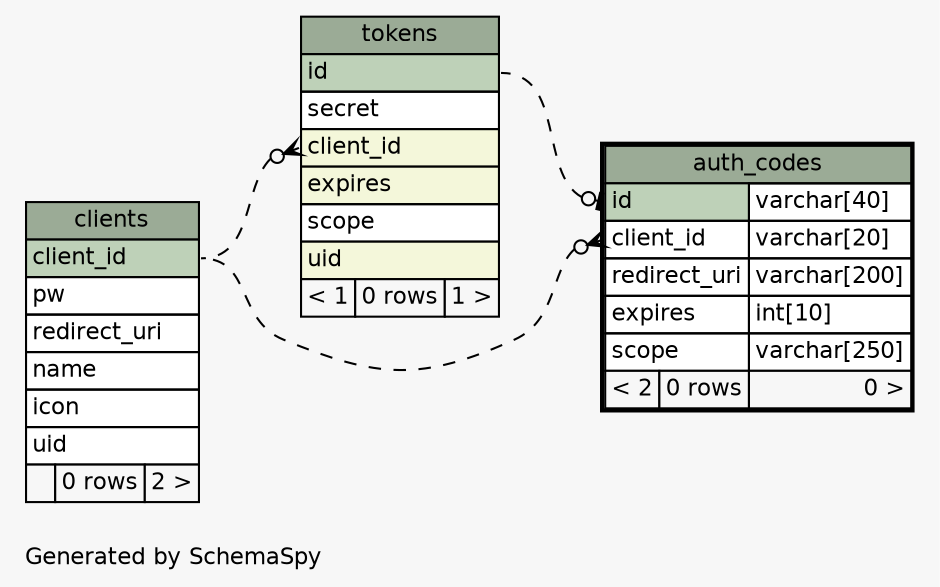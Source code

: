 // dot 2.26.3 on Linux 3.2.0-4-686-pae
// SchemaSpy rev 590
digraph "impliedTwoDegreesRelationshipsDiagram" {
  graph [
    rankdir="RL"
    bgcolor="#f7f7f7"
    label="\nGenerated by SchemaSpy"
    labeljust="l"
    nodesep="0.18"
    ranksep="0.46"
    fontname="Helvetica"
    fontsize="11"
  ];
  node [
    fontname="Helvetica"
    fontsize="11"
    shape="plaintext"
  ];
  edge [
    arrowsize="0.8"
  ];
  "auth_codes":"client_id":w -> "clients":"client_id":e [arrowhead=none dir=back arrowtail=crowodot style=dashed];
  "auth_codes":"id":w -> "tokens":"id":e [arrowhead=none dir=back arrowtail=teeodot style=dashed];
  "tokens":"client_id":w -> "clients":"client_id":e [arrowhead=none dir=back arrowtail=crowodot style=dashed];
  "auth_codes" [
    label=<
    <TABLE BORDER="2" CELLBORDER="1" CELLSPACING="0" BGCOLOR="#ffffff">
      <TR><TD COLSPAN="3" BGCOLOR="#9bab96" ALIGN="CENTER">auth_codes</TD></TR>
      <TR><TD PORT="id" COLSPAN="2" BGCOLOR="#bed1b8" ALIGN="LEFT">id</TD><TD PORT="id.type" ALIGN="LEFT">varchar[40]</TD></TR>
      <TR><TD PORT="client_id" COLSPAN="2" ALIGN="LEFT">client_id</TD><TD PORT="client_id.type" ALIGN="LEFT">varchar[20]</TD></TR>
      <TR><TD PORT="redirect_uri" COLSPAN="2" ALIGN="LEFT">redirect_uri</TD><TD PORT="redirect_uri.type" ALIGN="LEFT">varchar[200]</TD></TR>
      <TR><TD PORT="expires" COLSPAN="2" ALIGN="LEFT">expires</TD><TD PORT="expires.type" ALIGN="LEFT">int[10]</TD></TR>
      <TR><TD PORT="scope" COLSPAN="2" ALIGN="LEFT">scope</TD><TD PORT="scope.type" ALIGN="LEFT">varchar[250]</TD></TR>
      <TR><TD ALIGN="LEFT" BGCOLOR="#f7f7f7">&lt; 2</TD><TD ALIGN="RIGHT" BGCOLOR="#f7f7f7">0 rows</TD><TD ALIGN="RIGHT" BGCOLOR="#f7f7f7">0 &gt;</TD></TR>
    </TABLE>>
    URL="auth_codes.html"
    tooltip="auth_codes"
  ];
  "clients" [
    label=<
    <TABLE BORDER="0" CELLBORDER="1" CELLSPACING="0" BGCOLOR="#ffffff">
      <TR><TD COLSPAN="3" BGCOLOR="#9bab96" ALIGN="CENTER">clients</TD></TR>
      <TR><TD PORT="client_id" COLSPAN="3" BGCOLOR="#bed1b8" ALIGN="LEFT">client_id</TD></TR>
      <TR><TD PORT="pw" COLSPAN="3" ALIGN="LEFT">pw</TD></TR>
      <TR><TD PORT="redirect_uri" COLSPAN="3" ALIGN="LEFT">redirect_uri</TD></TR>
      <TR><TD PORT="name" COLSPAN="3" ALIGN="LEFT">name</TD></TR>
      <TR><TD PORT="icon" COLSPAN="3" ALIGN="LEFT">icon</TD></TR>
      <TR><TD PORT="uid" COLSPAN="3" ALIGN="LEFT">uid</TD></TR>
      <TR><TD ALIGN="LEFT" BGCOLOR="#f7f7f7">  </TD><TD ALIGN="RIGHT" BGCOLOR="#f7f7f7">0 rows</TD><TD ALIGN="RIGHT" BGCOLOR="#f7f7f7">2 &gt;</TD></TR>
    </TABLE>>
    URL="clients.html"
    tooltip="clients"
  ];
  "tokens" [
    label=<
    <TABLE BORDER="0" CELLBORDER="1" CELLSPACING="0" BGCOLOR="#ffffff">
      <TR><TD COLSPAN="3" BGCOLOR="#9bab96" ALIGN="CENTER">tokens</TD></TR>
      <TR><TD PORT="id" COLSPAN="3" BGCOLOR="#bed1b8" ALIGN="LEFT">id</TD></TR>
      <TR><TD PORT="secret" COLSPAN="3" ALIGN="LEFT">secret</TD></TR>
      <TR><TD PORT="client_id" COLSPAN="3" BGCOLOR="#f4f7da" ALIGN="LEFT">client_id</TD></TR>
      <TR><TD PORT="expires" COLSPAN="3" BGCOLOR="#f4f7da" ALIGN="LEFT">expires</TD></TR>
      <TR><TD PORT="scope" COLSPAN="3" ALIGN="LEFT">scope</TD></TR>
      <TR><TD PORT="uid" COLSPAN="3" BGCOLOR="#f4f7da" ALIGN="LEFT">uid</TD></TR>
      <TR><TD ALIGN="LEFT" BGCOLOR="#f7f7f7">&lt; 1</TD><TD ALIGN="RIGHT" BGCOLOR="#f7f7f7">0 rows</TD><TD ALIGN="RIGHT" BGCOLOR="#f7f7f7">1 &gt;</TD></TR>
    </TABLE>>
    URL="tokens.html"
    tooltip="tokens"
  ];
}

